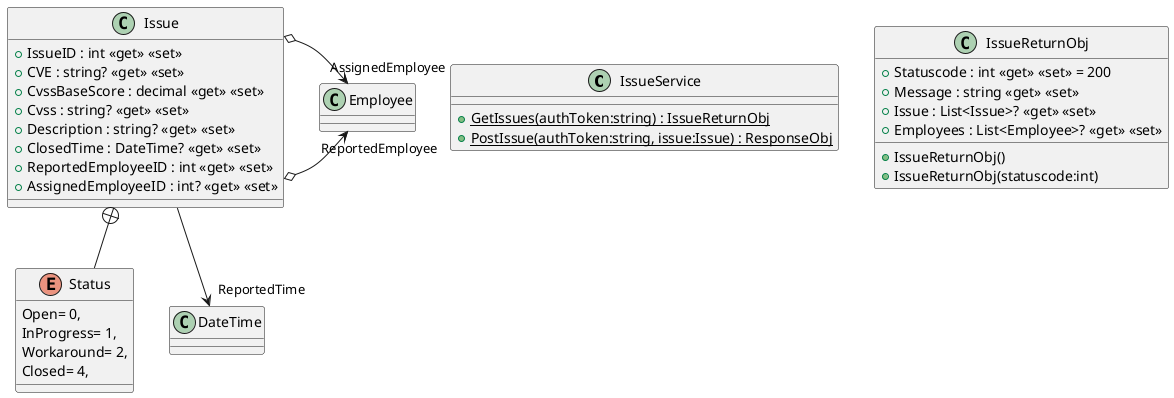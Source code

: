 @startuml
class IssueService {
    + {static} GetIssues(authToken:string) : IssueReturnObj
    + {static} PostIssue(authToken:string, issue:Issue) : ResponseObj
}
class Issue {
    + IssueID : int <<get>> <<set>>
    + CVE : string? <<get>> <<set>>
    + CvssBaseScore : decimal <<get>> <<set>>
    + Cvss : string? <<get>> <<set>>
    + Description : string? <<get>> <<set>>
    + ClosedTime : DateTime? <<get>> <<set>>
    + ReportedEmployeeID : int <<get>> <<set>>
    + AssignedEmployeeID : int? <<get>> <<set>>
}
class IssueReturnObj {
    + Statuscode : int <<get>> <<set>> = 200
    + Message : string <<get>> <<set>>
    + Issue : List<Issue>? <<get>> <<set>>
    + Employees : List<Employee>? <<get>> <<set>>
    + IssueReturnObj()
    + IssueReturnObj(statuscode:int)
}
enum Status {
    Open= 0,
    InProgress= 1,
    Workaround= 2,
    Closed= 4,
}
Issue --> "ReportedTime" DateTime
Issue o-> "ReportedEmployee" Employee
Issue o-> "AssignedEmployee" Employee
Issue +-- Status
@enduml
